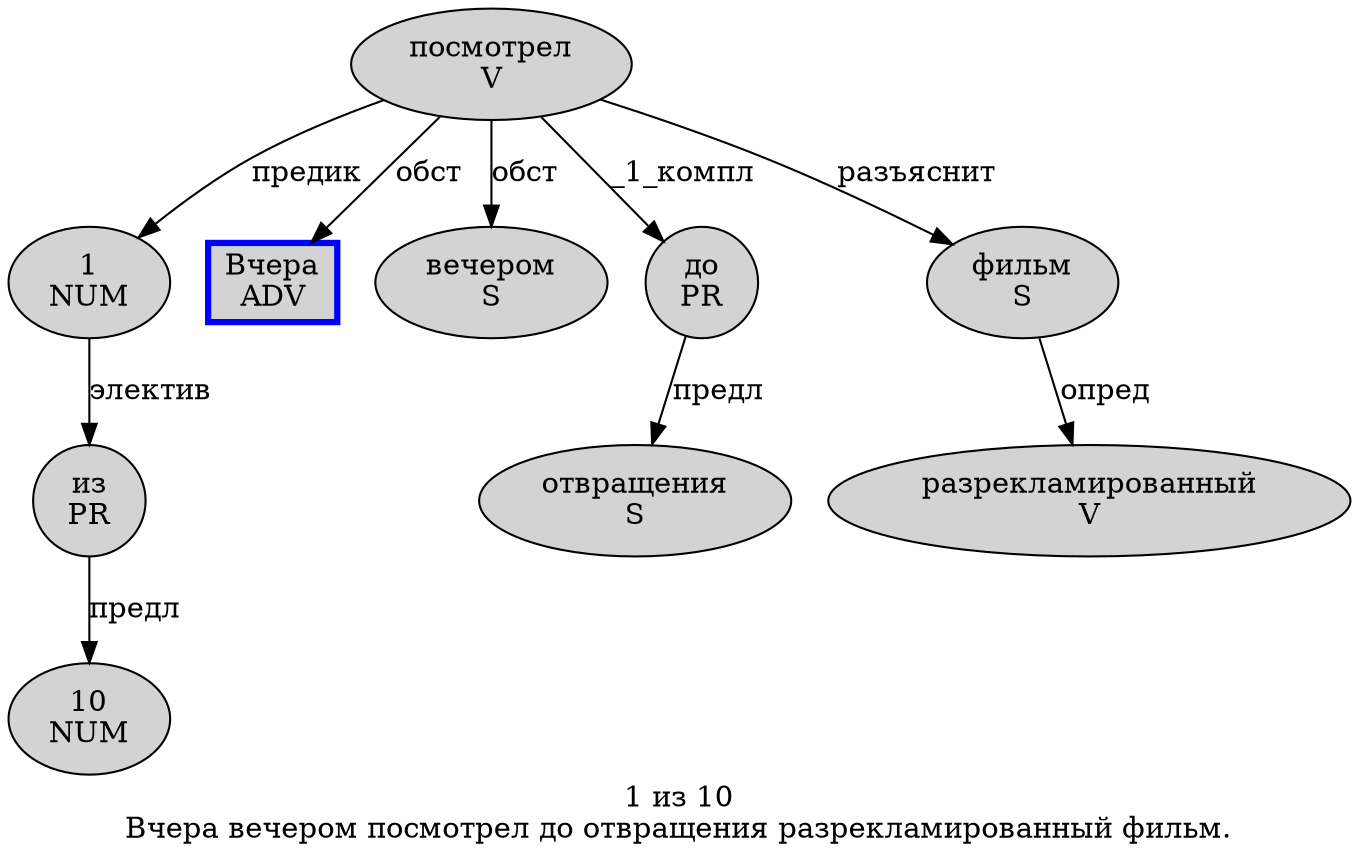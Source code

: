 digraph SENTENCE_3590 {
	graph [label="1 из 10
Вчера вечером посмотрел до отвращения разрекламированный фильм."]
	node [style=filled]
		0 [label="1
NUM" color="" fillcolor=lightgray penwidth=1 shape=ellipse]
		1 [label="из
PR" color="" fillcolor=lightgray penwidth=1 shape=ellipse]
		2 [label="10
NUM" color="" fillcolor=lightgray penwidth=1 shape=ellipse]
		3 [label="Вчера
ADV" color=blue fillcolor=lightgray penwidth=3 shape=box]
		4 [label="вечером
S" color="" fillcolor=lightgray penwidth=1 shape=ellipse]
		5 [label="посмотрел
V" color="" fillcolor=lightgray penwidth=1 shape=ellipse]
		6 [label="до
PR" color="" fillcolor=lightgray penwidth=1 shape=ellipse]
		7 [label="отвращения
S" color="" fillcolor=lightgray penwidth=1 shape=ellipse]
		8 [label="разрекламированный
V" color="" fillcolor=lightgray penwidth=1 shape=ellipse]
		9 [label="фильм
S" color="" fillcolor=lightgray penwidth=1 shape=ellipse]
			9 -> 8 [label="опред"]
			6 -> 7 [label="предл"]
			0 -> 1 [label="электив"]
			1 -> 2 [label="предл"]
			5 -> 0 [label="предик"]
			5 -> 3 [label="обст"]
			5 -> 4 [label="обст"]
			5 -> 6 [label="_1_компл"]
			5 -> 9 [label="разъяснит"]
}